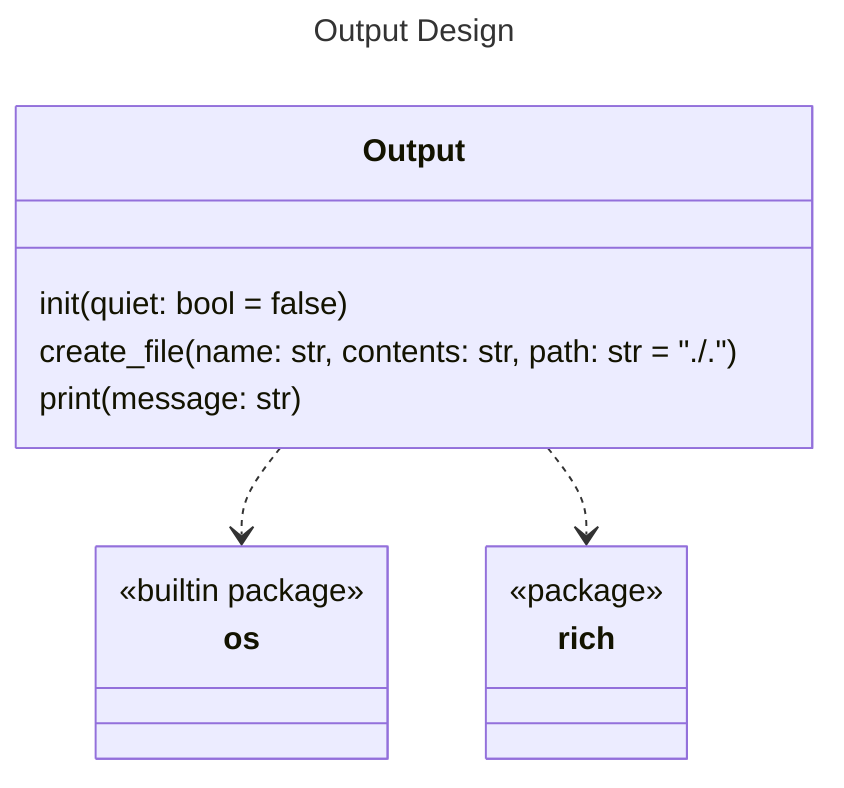 ---
title: Output Design
---
classDiagram
    class Output {
        init(quiet: bool = false)
        create_file(name: str, contents: str, path: str = "./.")
        print(message: str)
    }

    class os {
        <<builtin package>>
    }

    class rich {
        <<package>>
    }

    Output ..> os
    Output ..> rich